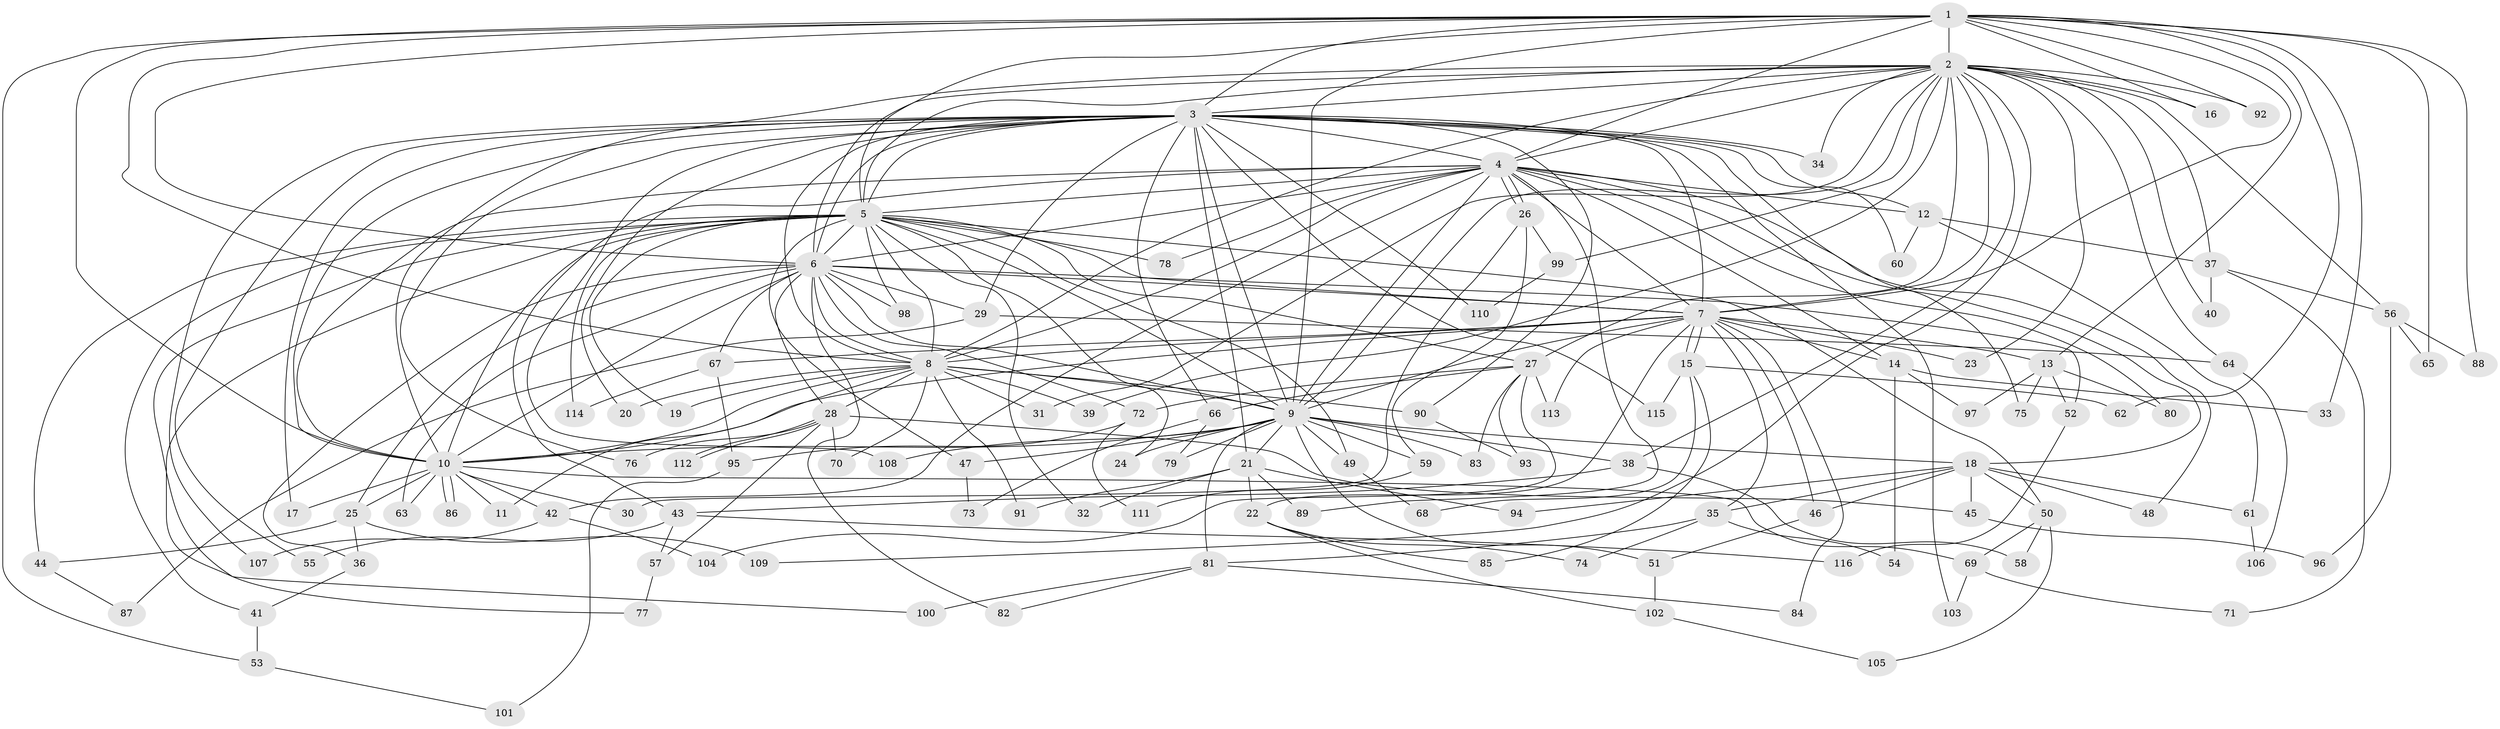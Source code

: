 // coarse degree distribution, {19: 0.024390243902439025, 16: 0.024390243902439025, 2: 0.36585365853658536, 13: 0.012195121951219513, 24: 0.012195121951219513, 18: 0.024390243902439025, 5: 0.10975609756097561, 20: 0.012195121951219513, 4: 0.14634146341463414, 3: 0.17073170731707318, 8: 0.024390243902439025, 6: 0.024390243902439025, 17: 0.012195121951219513, 1: 0.024390243902439025, 7: 0.012195121951219513}
// Generated by graph-tools (version 1.1) at 2025/36/03/04/25 23:36:14]
// undirected, 116 vertices, 257 edges
graph export_dot {
  node [color=gray90,style=filled];
  1;
  2;
  3;
  4;
  5;
  6;
  7;
  8;
  9;
  10;
  11;
  12;
  13;
  14;
  15;
  16;
  17;
  18;
  19;
  20;
  21;
  22;
  23;
  24;
  25;
  26;
  27;
  28;
  29;
  30;
  31;
  32;
  33;
  34;
  35;
  36;
  37;
  38;
  39;
  40;
  41;
  42;
  43;
  44;
  45;
  46;
  47;
  48;
  49;
  50;
  51;
  52;
  53;
  54;
  55;
  56;
  57;
  58;
  59;
  60;
  61;
  62;
  63;
  64;
  65;
  66;
  67;
  68;
  69;
  70;
  71;
  72;
  73;
  74;
  75;
  76;
  77;
  78;
  79;
  80;
  81;
  82;
  83;
  84;
  85;
  86;
  87;
  88;
  89;
  90;
  91;
  92;
  93;
  94;
  95;
  96;
  97;
  98;
  99;
  100;
  101;
  102;
  103;
  104;
  105;
  106;
  107;
  108;
  109;
  110;
  111;
  112;
  113;
  114;
  115;
  116;
  1 -- 2;
  1 -- 3;
  1 -- 4;
  1 -- 5;
  1 -- 6;
  1 -- 7;
  1 -- 8;
  1 -- 9;
  1 -- 10;
  1 -- 13;
  1 -- 16;
  1 -- 33;
  1 -- 53;
  1 -- 62;
  1 -- 65;
  1 -- 88;
  1 -- 92;
  2 -- 3;
  2 -- 4;
  2 -- 5;
  2 -- 6;
  2 -- 7;
  2 -- 8;
  2 -- 9;
  2 -- 10;
  2 -- 16;
  2 -- 23;
  2 -- 27;
  2 -- 31;
  2 -- 34;
  2 -- 37;
  2 -- 38;
  2 -- 39;
  2 -- 40;
  2 -- 56;
  2 -- 64;
  2 -- 92;
  2 -- 99;
  2 -- 109;
  3 -- 4;
  3 -- 5;
  3 -- 6;
  3 -- 7;
  3 -- 8;
  3 -- 9;
  3 -- 10;
  3 -- 12;
  3 -- 17;
  3 -- 20;
  3 -- 21;
  3 -- 29;
  3 -- 34;
  3 -- 55;
  3 -- 60;
  3 -- 66;
  3 -- 75;
  3 -- 76;
  3 -- 90;
  3 -- 103;
  3 -- 107;
  3 -- 108;
  3 -- 110;
  3 -- 115;
  4 -- 5;
  4 -- 6;
  4 -- 7;
  4 -- 8;
  4 -- 9;
  4 -- 10;
  4 -- 12;
  4 -- 14;
  4 -- 18;
  4 -- 26;
  4 -- 26;
  4 -- 42;
  4 -- 43;
  4 -- 48;
  4 -- 78;
  4 -- 80;
  4 -- 89;
  5 -- 6;
  5 -- 7;
  5 -- 8;
  5 -- 9;
  5 -- 10;
  5 -- 19;
  5 -- 24;
  5 -- 27;
  5 -- 32;
  5 -- 41;
  5 -- 44;
  5 -- 47;
  5 -- 49;
  5 -- 50;
  5 -- 77;
  5 -- 78;
  5 -- 98;
  5 -- 100;
  5 -- 114;
  6 -- 7;
  6 -- 8;
  6 -- 9;
  6 -- 10;
  6 -- 25;
  6 -- 28;
  6 -- 29;
  6 -- 36;
  6 -- 52;
  6 -- 63;
  6 -- 67;
  6 -- 72;
  6 -- 82;
  6 -- 98;
  7 -- 8;
  7 -- 9;
  7 -- 10;
  7 -- 13;
  7 -- 14;
  7 -- 15;
  7 -- 15;
  7 -- 22;
  7 -- 23;
  7 -- 35;
  7 -- 46;
  7 -- 67;
  7 -- 84;
  7 -- 113;
  8 -- 9;
  8 -- 10;
  8 -- 11;
  8 -- 19;
  8 -- 20;
  8 -- 28;
  8 -- 31;
  8 -- 39;
  8 -- 70;
  8 -- 90;
  8 -- 91;
  9 -- 10;
  9 -- 18;
  9 -- 21;
  9 -- 24;
  9 -- 38;
  9 -- 47;
  9 -- 49;
  9 -- 51;
  9 -- 59;
  9 -- 79;
  9 -- 81;
  9 -- 83;
  9 -- 108;
  10 -- 11;
  10 -- 17;
  10 -- 25;
  10 -- 30;
  10 -- 42;
  10 -- 63;
  10 -- 69;
  10 -- 86;
  10 -- 86;
  12 -- 37;
  12 -- 60;
  12 -- 61;
  13 -- 52;
  13 -- 75;
  13 -- 80;
  13 -- 97;
  14 -- 33;
  14 -- 54;
  14 -- 97;
  15 -- 62;
  15 -- 68;
  15 -- 85;
  15 -- 115;
  18 -- 35;
  18 -- 45;
  18 -- 46;
  18 -- 48;
  18 -- 50;
  18 -- 61;
  18 -- 94;
  21 -- 22;
  21 -- 32;
  21 -- 89;
  21 -- 91;
  21 -- 94;
  22 -- 74;
  22 -- 85;
  22 -- 102;
  25 -- 36;
  25 -- 44;
  25 -- 109;
  26 -- 30;
  26 -- 59;
  26 -- 99;
  27 -- 66;
  27 -- 72;
  27 -- 83;
  27 -- 93;
  27 -- 104;
  27 -- 113;
  28 -- 45;
  28 -- 57;
  28 -- 70;
  28 -- 76;
  28 -- 112;
  28 -- 112;
  29 -- 64;
  29 -- 87;
  35 -- 54;
  35 -- 74;
  35 -- 81;
  36 -- 41;
  37 -- 40;
  37 -- 56;
  37 -- 71;
  38 -- 43;
  38 -- 58;
  41 -- 53;
  42 -- 104;
  42 -- 107;
  43 -- 55;
  43 -- 57;
  43 -- 116;
  44 -- 87;
  45 -- 96;
  46 -- 51;
  47 -- 73;
  49 -- 68;
  50 -- 58;
  50 -- 69;
  50 -- 105;
  51 -- 102;
  52 -- 116;
  53 -- 101;
  56 -- 65;
  56 -- 88;
  56 -- 96;
  57 -- 77;
  59 -- 111;
  61 -- 106;
  64 -- 106;
  66 -- 73;
  66 -- 79;
  67 -- 95;
  67 -- 114;
  69 -- 71;
  69 -- 103;
  72 -- 95;
  72 -- 111;
  81 -- 82;
  81 -- 84;
  81 -- 100;
  90 -- 93;
  95 -- 101;
  99 -- 110;
  102 -- 105;
}
